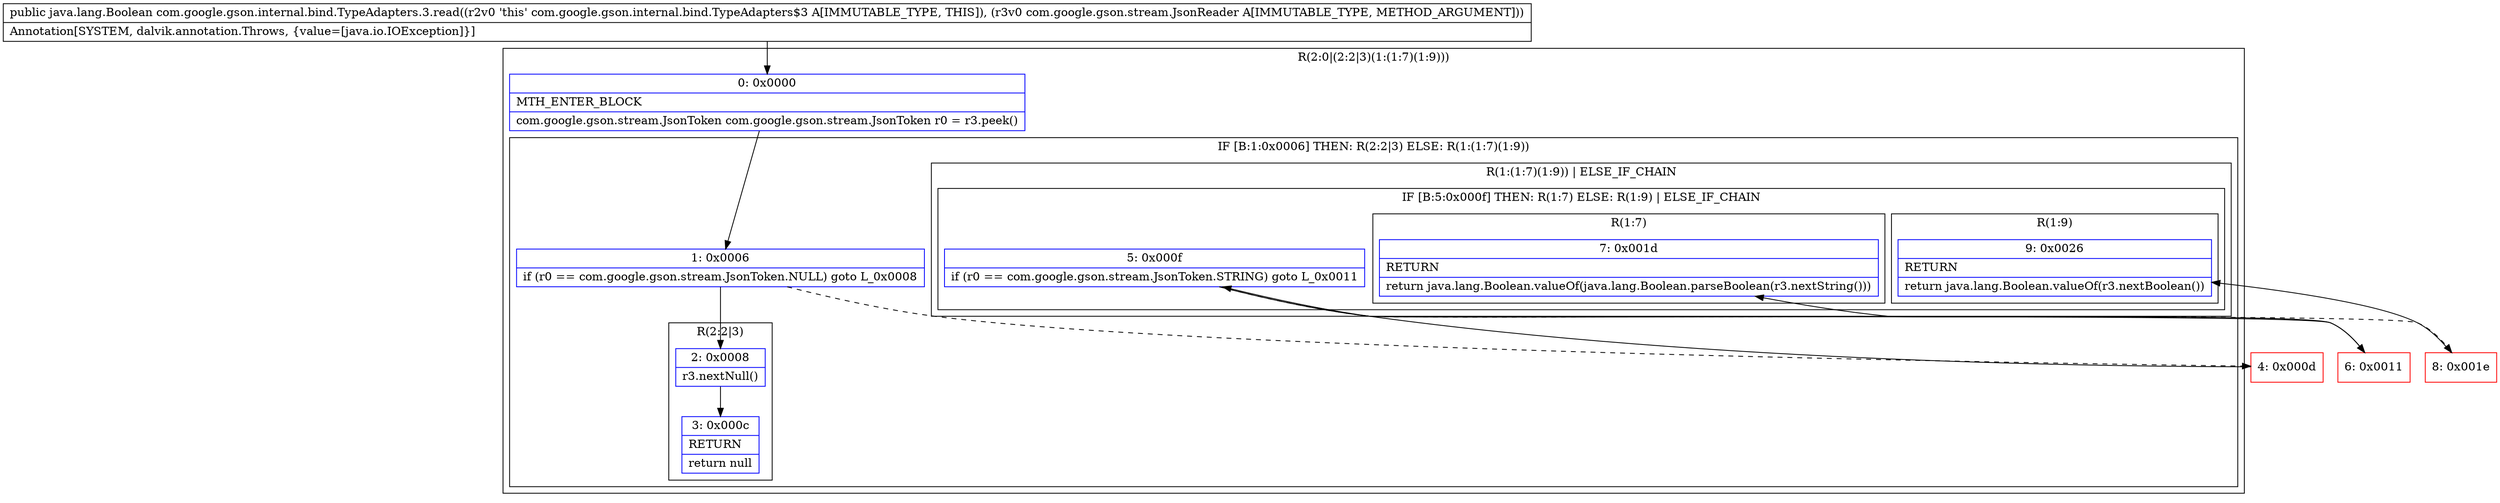 digraph "CFG forcom.google.gson.internal.bind.TypeAdapters.3.read(Lcom\/google\/gson\/stream\/JsonReader;)Ljava\/lang\/Boolean;" {
subgraph cluster_Region_1596966545 {
label = "R(2:0|(2:2|3)(1:(1:7)(1:9)))";
node [shape=record,color=blue];
Node_0 [shape=record,label="{0\:\ 0x0000|MTH_ENTER_BLOCK\l|com.google.gson.stream.JsonToken com.google.gson.stream.JsonToken r0 = r3.peek()\l}"];
subgraph cluster_IfRegion_1435396920 {
label = "IF [B:1:0x0006] THEN: R(2:2|3) ELSE: R(1:(1:7)(1:9))";
node [shape=record,color=blue];
Node_1 [shape=record,label="{1\:\ 0x0006|if (r0 == com.google.gson.stream.JsonToken.NULL) goto L_0x0008\l}"];
subgraph cluster_Region_1885530923 {
label = "R(2:2|3)";
node [shape=record,color=blue];
Node_2 [shape=record,label="{2\:\ 0x0008|r3.nextNull()\l}"];
Node_3 [shape=record,label="{3\:\ 0x000c|RETURN\l|return null\l}"];
}
subgraph cluster_Region_447113412 {
label = "R(1:(1:7)(1:9)) | ELSE_IF_CHAIN\l";
node [shape=record,color=blue];
subgraph cluster_IfRegion_830940451 {
label = "IF [B:5:0x000f] THEN: R(1:7) ELSE: R(1:9) | ELSE_IF_CHAIN\l";
node [shape=record,color=blue];
Node_5 [shape=record,label="{5\:\ 0x000f|if (r0 == com.google.gson.stream.JsonToken.STRING) goto L_0x0011\l}"];
subgraph cluster_Region_1928033098 {
label = "R(1:7)";
node [shape=record,color=blue];
Node_7 [shape=record,label="{7\:\ 0x001d|RETURN\l|return java.lang.Boolean.valueOf(java.lang.Boolean.parseBoolean(r3.nextString()))\l}"];
}
subgraph cluster_Region_2135864362 {
label = "R(1:9)";
node [shape=record,color=blue];
Node_9 [shape=record,label="{9\:\ 0x0026|RETURN\l|return java.lang.Boolean.valueOf(r3.nextBoolean())\l}"];
}
}
}
}
}
Node_4 [shape=record,color=red,label="{4\:\ 0x000d}"];
Node_6 [shape=record,color=red,label="{6\:\ 0x0011}"];
Node_8 [shape=record,color=red,label="{8\:\ 0x001e}"];
MethodNode[shape=record,label="{public java.lang.Boolean com.google.gson.internal.bind.TypeAdapters.3.read((r2v0 'this' com.google.gson.internal.bind.TypeAdapters$3 A[IMMUTABLE_TYPE, THIS]), (r3v0 com.google.gson.stream.JsonReader A[IMMUTABLE_TYPE, METHOD_ARGUMENT]))  | Annotation[SYSTEM, dalvik.annotation.Throws, \{value=[java.io.IOException]\}]\l}"];
MethodNode -> Node_0;
Node_0 -> Node_1;
Node_1 -> Node_2;
Node_1 -> Node_4[style=dashed];
Node_2 -> Node_3;
Node_5 -> Node_6;
Node_5 -> Node_8[style=dashed];
Node_4 -> Node_5;
Node_6 -> Node_7;
Node_8 -> Node_9;
}


